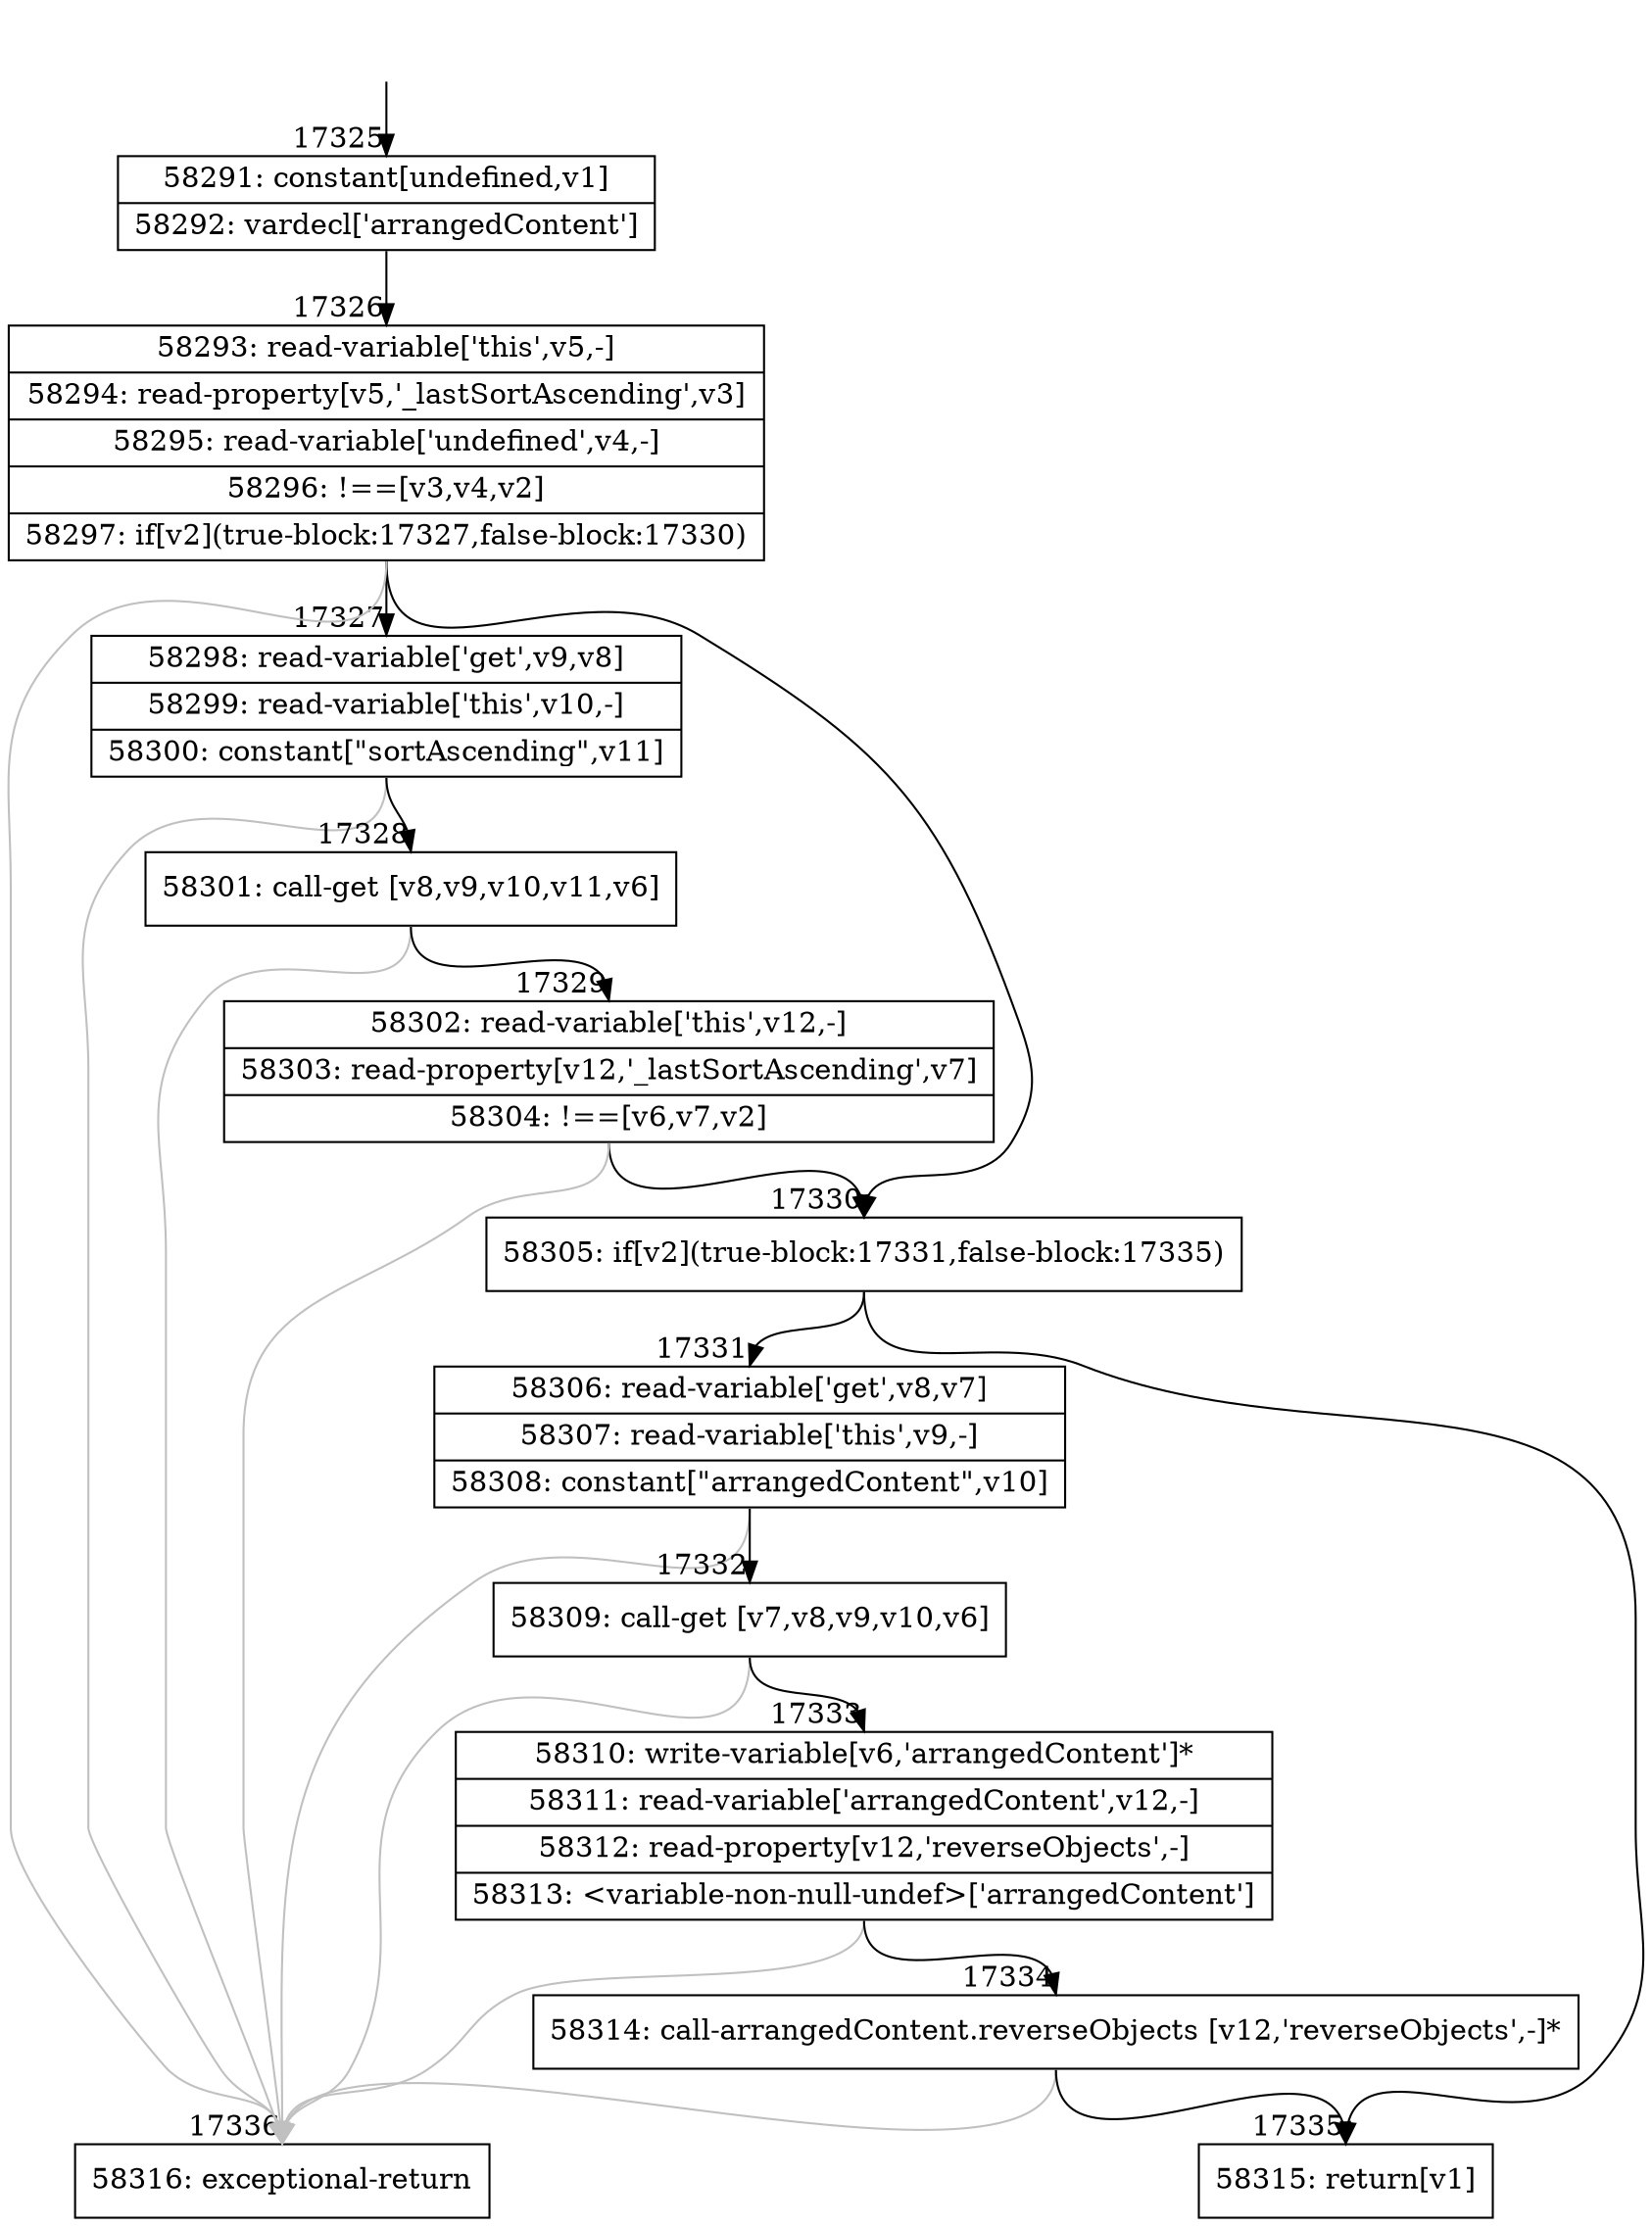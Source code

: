 digraph {
rankdir="TD"
BB_entry1496[shape=none,label=""];
BB_entry1496 -> BB17325 [tailport=s, headport=n, headlabel="    17325"]
BB17325 [shape=record label="{58291: constant[undefined,v1]|58292: vardecl['arrangedContent']}" ] 
BB17325 -> BB17326 [tailport=s, headport=n, headlabel="      17326"]
BB17326 [shape=record label="{58293: read-variable['this',v5,-]|58294: read-property[v5,'_lastSortAscending',v3]|58295: read-variable['undefined',v4,-]|58296: !==[v3,v4,v2]|58297: if[v2](true-block:17327,false-block:17330)}" ] 
BB17326 -> BB17330 [tailport=s, headport=n, headlabel="      17330"]
BB17326 -> BB17327 [tailport=s, headport=n, headlabel="      17327"]
BB17326 -> BB17336 [tailport=s, headport=n, color=gray, headlabel="      17336"]
BB17327 [shape=record label="{58298: read-variable['get',v9,v8]|58299: read-variable['this',v10,-]|58300: constant[\"sortAscending\",v11]}" ] 
BB17327 -> BB17328 [tailport=s, headport=n, headlabel="      17328"]
BB17327 -> BB17336 [tailport=s, headport=n, color=gray]
BB17328 [shape=record label="{58301: call-get [v8,v9,v10,v11,v6]}" ] 
BB17328 -> BB17329 [tailport=s, headport=n, headlabel="      17329"]
BB17328 -> BB17336 [tailport=s, headport=n, color=gray]
BB17329 [shape=record label="{58302: read-variable['this',v12,-]|58303: read-property[v12,'_lastSortAscending',v7]|58304: !==[v6,v7,v2]}" ] 
BB17329 -> BB17330 [tailport=s, headport=n]
BB17329 -> BB17336 [tailport=s, headport=n, color=gray]
BB17330 [shape=record label="{58305: if[v2](true-block:17331,false-block:17335)}" ] 
BB17330 -> BB17331 [tailport=s, headport=n, headlabel="      17331"]
BB17330 -> BB17335 [tailport=s, headport=n, headlabel="      17335"]
BB17331 [shape=record label="{58306: read-variable['get',v8,v7]|58307: read-variable['this',v9,-]|58308: constant[\"arrangedContent\",v10]}" ] 
BB17331 -> BB17332 [tailport=s, headport=n, headlabel="      17332"]
BB17331 -> BB17336 [tailport=s, headport=n, color=gray]
BB17332 [shape=record label="{58309: call-get [v7,v8,v9,v10,v6]}" ] 
BB17332 -> BB17333 [tailport=s, headport=n, headlabel="      17333"]
BB17332 -> BB17336 [tailport=s, headport=n, color=gray]
BB17333 [shape=record label="{58310: write-variable[v6,'arrangedContent']*|58311: read-variable['arrangedContent',v12,-]|58312: read-property[v12,'reverseObjects',-]|58313: \<variable-non-null-undef\>['arrangedContent']}" ] 
BB17333 -> BB17334 [tailport=s, headport=n, headlabel="      17334"]
BB17333 -> BB17336 [tailport=s, headport=n, color=gray]
BB17334 [shape=record label="{58314: call-arrangedContent.reverseObjects [v12,'reverseObjects',-]*}" ] 
BB17334 -> BB17335 [tailport=s, headport=n]
BB17334 -> BB17336 [tailport=s, headport=n, color=gray]
BB17335 [shape=record label="{58315: return[v1]}" ] 
BB17336 [shape=record label="{58316: exceptional-return}" ] 
//#$~ 32902
}
